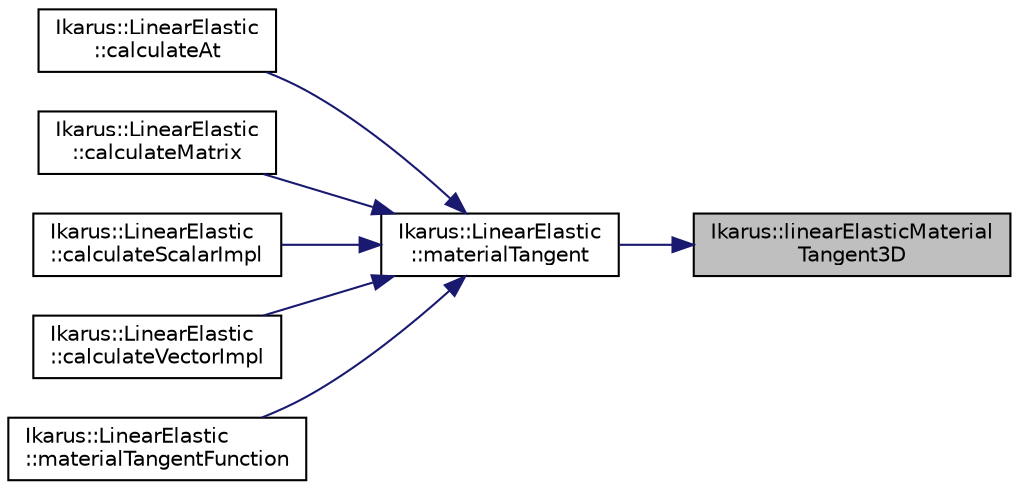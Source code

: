 digraph "Ikarus::linearElasticMaterialTangent3D"
{
 // LATEX_PDF_SIZE
  edge [fontname="Helvetica",fontsize="10",labelfontname="Helvetica",labelfontsize="10"];
  node [fontname="Helvetica",fontsize="10",shape=record];
  rankdir="RL";
  Node1 [label="Ikarus::linearElasticMaterial\lTangent3D",height=0.2,width=0.4,color="black", fillcolor="grey75", style="filled", fontcolor="black",tooltip="Computes the 3D linear elastic material tangent matrix."];
  Node1 -> Node2 [dir="back",color="midnightblue",fontsize="10",style="solid"];
  Node2 [label="Ikarus::LinearElastic\l::materialTangent",height=0.2,width=0.4,color="black", fillcolor="white", style="filled",URL="$a01306.html#ae9391f3895e965ecc5dfea1af1ac62f7",tooltip="Gets the material tangent matrix for the linear elastic material."];
  Node2 -> Node3 [dir="back",color="midnightblue",fontsize="10",style="solid"];
  Node3 [label="Ikarus::LinearElastic\l::calculateAt",height=0.2,width=0.4,color="black", fillcolor="white", style="filled",URL="$a01306.html#a51a4d30fb9b0ee5c2bf7683b69f0eda9",tooltip="Calculates results at a specific local position."];
  Node2 -> Node4 [dir="back",color="midnightblue",fontsize="10",style="solid"];
  Node4 [label="Ikarus::LinearElastic\l::calculateMatrix",height=0.2,width=0.4,color="black", fillcolor="white", style="filled",URL="$a01306.html#a9d491b6c69f9f28b2a838075526fa705",tooltip="Calculates the matrix stiffness for the given FERequirementType."];
  Node2 -> Node5 [dir="back",color="midnightblue",fontsize="10",style="solid"];
  Node5 [label="Ikarus::LinearElastic\l::calculateScalarImpl",height=0.2,width=0.4,color="black", fillcolor="white", style="filled",URL="$a01306.html#a2f4e42b682af401fcfaada66e5a05d53",tooltip=" "];
  Node2 -> Node6 [dir="back",color="midnightblue",fontsize="10",style="solid"];
  Node6 [label="Ikarus::LinearElastic\l::calculateVectorImpl",height=0.2,width=0.4,color="black", fillcolor="white", style="filled",URL="$a01306.html#a3cb0f7f1a2745097f3e91b9c0928722f",tooltip=" "];
  Node2 -> Node7 [dir="back",color="midnightblue",fontsize="10",style="solid"];
  Node7 [label="Ikarus::LinearElastic\l::materialTangentFunction",height=0.2,width=0.4,color="black", fillcolor="white", style="filled",URL="$a01306.html#a23a003fe0c49bfc18714da0889b00c65",tooltip="Gets the material tangent function for the given FERequirementType."];
}
